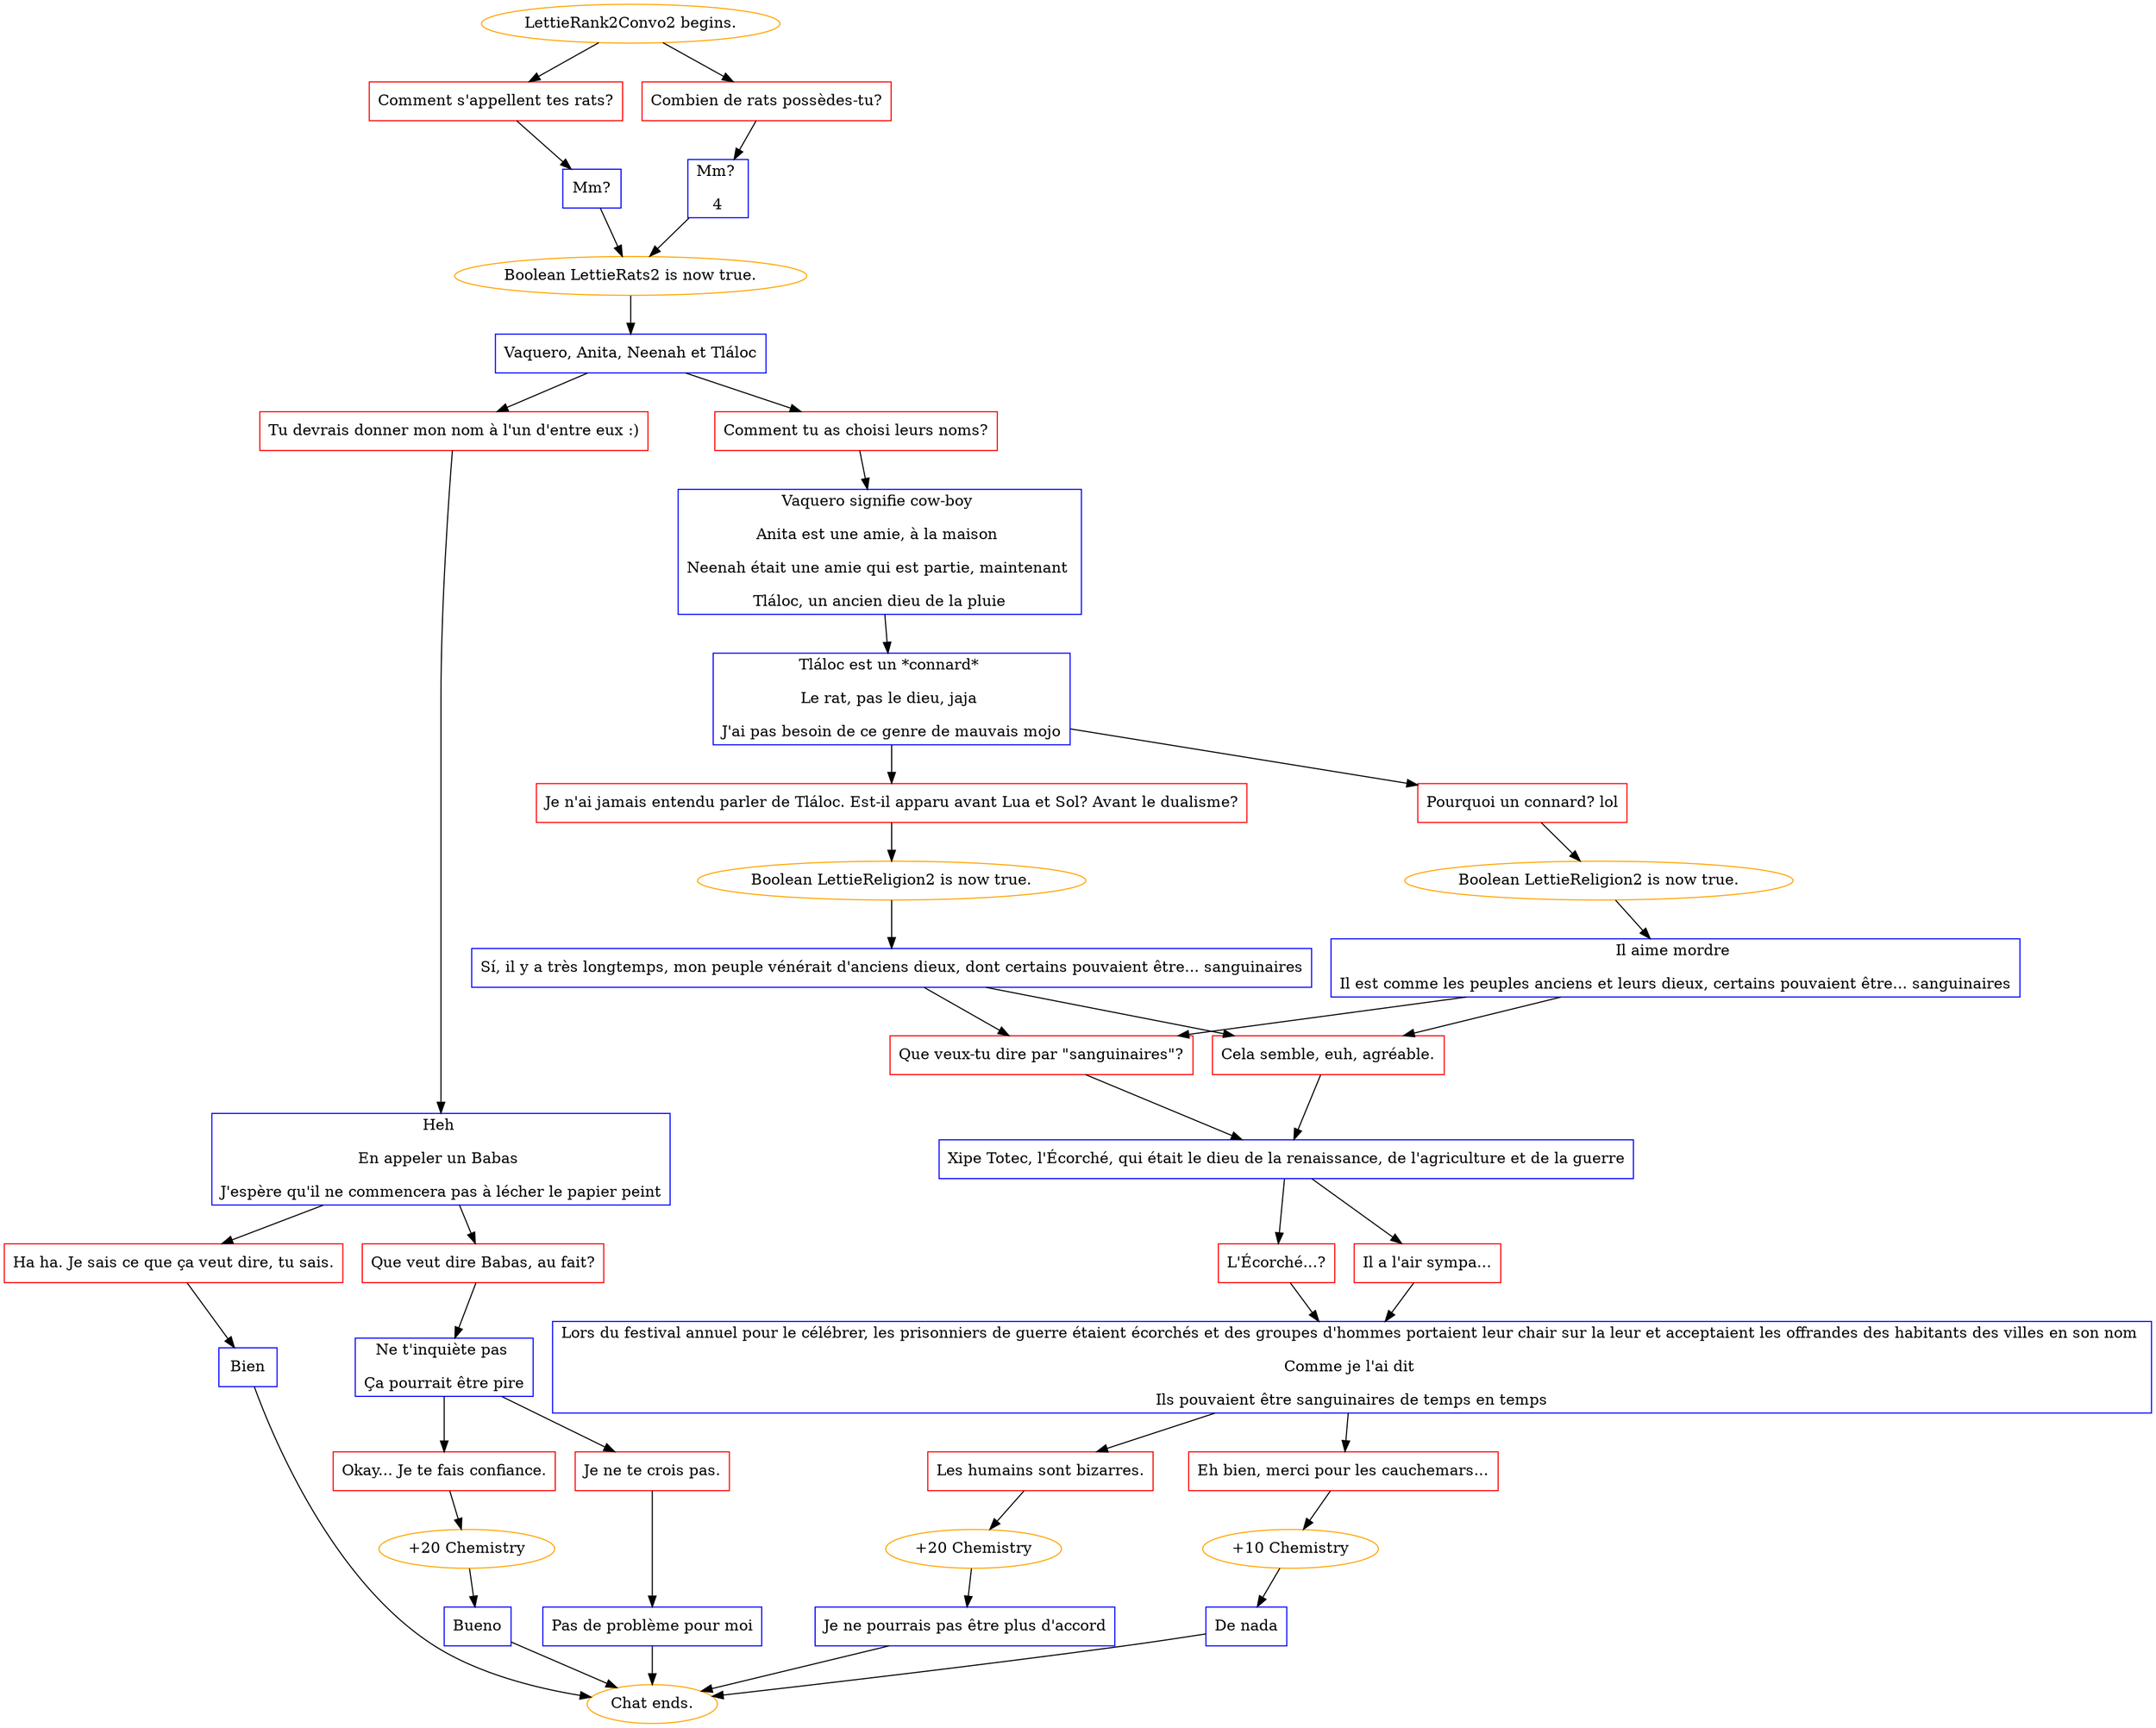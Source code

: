 digraph {
	"LettieRank2Convo2 begins." [color=orange];
		"LettieRank2Convo2 begins." -> j3925252246;
		"LettieRank2Convo2 begins." -> j1138011813;
	j3925252246 [label="Comment s'appellent tes rats?",shape=box,color=red];
		j3925252246 -> j1128058562;
	j1138011813 [label="Combien de rats possèdes-tu?",shape=box,color=red];
		j1138011813 -> j3960591746;
	j1128058562 [label="Mm?",shape=box,color=blue];
		j1128058562 -> j4156032290;
	j3960591746 [label="Mm? 
4",shape=box,color=blue];
		j3960591746 -> j4156032290;
	j4156032290 [label="Boolean LettieRats2 is now true.",color=orange];
		j4156032290 -> j3592569406;
	j3592569406 [label="Vaquero, Anita, Neenah et Tláloc",shape=box,color=blue];
		j3592569406 -> j2606946771;
		j3592569406 -> j1571728225;
	j2606946771 [label="Comment tu as choisi leurs noms?",shape=box,color=red];
		j2606946771 -> j2090211900;
	j1571728225 [label="Tu devrais donner mon nom à l'un d'entre eux :)",shape=box,color=red];
		j1571728225 -> j3628414872;
	j2090211900 [label="Vaquero signifie cow-boy 
Anita est une amie, à la maison 
Neenah était une amie qui est partie, maintenant 
Tláloc, un ancien dieu de la pluie",shape=box,color=blue];
		j2090211900 -> j1490146900;
	j3628414872 [label="Heh 
En appeler un Babas 
J'espère qu'il ne commencera pas à lécher le papier peint",shape=box,color=blue];
		j3628414872 -> j242313389;
		j3628414872 -> j3086014887;
	j1490146900 [label="Tláloc est un *connard* 
Le rat, pas le dieu, jaja 
J'ai pas besoin de ce genre de mauvais mojo",shape=box,color=blue];
		j1490146900 -> j1937689484;
		j1490146900 -> j3441359777;
	j242313389 [label="Que veut dire Babas, au fait?",shape=box,color=red];
		j242313389 -> j1023239193;
	j3086014887 [label="Ha ha. Je sais ce que ça veut dire, tu sais.",shape=box,color=red];
		j3086014887 -> j2722459617;
	j1937689484 [label="Je n'ai jamais entendu parler de Tláloc. Est-il apparu avant Lua et Sol? Avant le dualisme?",shape=box,color=red];
		j1937689484 -> j2666681376;
	j3441359777 [label="Pourquoi un connard? lol",shape=box,color=red];
		j3441359777 -> j800869993;
	j1023239193 [label="Ne t'inquiète pas 
Ça pourrait être pire",shape=box,color=blue];
		j1023239193 -> j3818011558;
		j1023239193 -> j906895;
	j2722459617 [label="Bien",shape=box,color=blue];
		j2722459617 -> "Chat ends.";
	j2666681376 [label="Boolean LettieReligion2 is now true.",color=orange];
		j2666681376 -> j1651331292;
	j800869993 [label="Boolean LettieReligion2 is now true.",color=orange];
		j800869993 -> j656367108;
	j3818011558 [label="Okay... Je te fais confiance.",shape=box,color=red];
		j3818011558 -> j1542753201;
	j906895 [label="Je ne te crois pas.",shape=box,color=red];
		j906895 -> j3559000688;
	"Chat ends." [color=orange];
	j1651331292 [label="Sí, il y a très longtemps, mon peuple vénérait d'anciens dieux, dont certains pouvaient être... sanguinaires",shape=box,color=blue];
		j1651331292 -> j3791981014;
		j1651331292 -> j2190127725;
	j656367108 [label="Il aime mordre 
Il est comme les peuples anciens et leurs dieux, certains pouvaient être... sanguinaires",shape=box,color=blue];
		j656367108 -> j2190127725;
		j656367108 -> j3791981014;
	j1542753201 [label="+20 Chemistry",color=orange];
		j1542753201 -> j3748645904;
	j3559000688 [label="Pas de problème pour moi",shape=box,color=blue];
		j3559000688 -> "Chat ends.";
	j3791981014 [label="Que veux-tu dire par \"sanguinaires\"?",shape=box,color=red];
		j3791981014 -> j47969282;
	j2190127725 [label="Cela semble, euh, agréable.",shape=box,color=red];
		j2190127725 -> j47969282;
	j3748645904 [label="Bueno",shape=box,color=blue];
		j3748645904 -> "Chat ends.";
	j47969282 [label="Xipe Totec, l'Écorché, qui était le dieu de la renaissance, de l'agriculture et de la guerre",shape=box,color=blue];
		j47969282 -> j1206696859;
		j47969282 -> j1992678882;
	j1206696859 [label="L'Écorché...?",shape=box,color=red];
		j1206696859 -> j3825914761;
	j1992678882 [label="Il a l'air sympa...",shape=box,color=red];
		j1992678882 -> j3825914761;
	j3825914761 [label="Lors du festival annuel pour le célébrer, les prisonniers de guerre étaient écorchés et des groupes d'hommes portaient leur chair sur la leur et acceptaient les offrandes des habitants des villes en son nom 
Comme je l'ai dit 
Ils pouvaient être sanguinaires de temps en temps",shape=box,color=blue];
		j3825914761 -> j2995968465;
		j3825914761 -> j3005592966;
	j2995968465 [label="Eh bien, merci pour les cauchemars...",shape=box,color=red];
		j2995968465 -> j1783358073;
	j3005592966 [label="Les humains sont bizarres.",shape=box,color=red];
		j3005592966 -> j101509984;
	j1783358073 [label="+10 Chemistry",color=orange];
		j1783358073 -> j2744980338;
	j101509984 [label="+20 Chemistry",color=orange];
		j101509984 -> j1930109570;
	j2744980338 [label="De nada",shape=box,color=blue];
		j2744980338 -> "Chat ends.";
	j1930109570 [label="Je ne pourrais pas être plus d'accord",shape=box,color=blue];
		j1930109570 -> "Chat ends.";
}